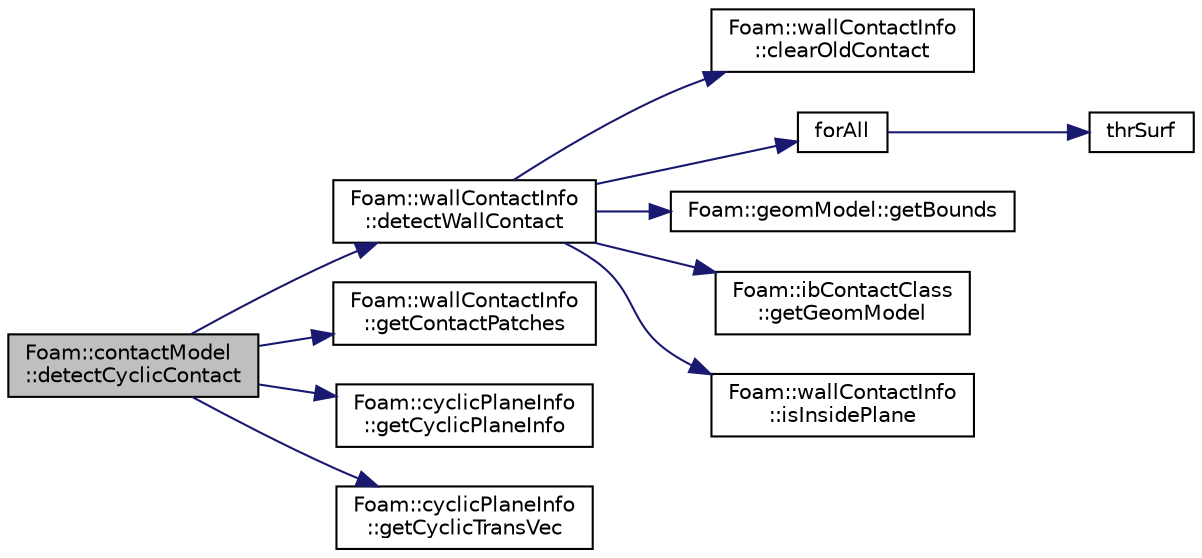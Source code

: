digraph "Foam::contactModel::detectCyclicContact"
{
 // LATEX_PDF_SIZE
  edge [fontname="Helvetica",fontsize="10",labelfontname="Helvetica",labelfontsize="10"];
  node [fontname="Helvetica",fontsize="10",shape=record];
  rankdir="LR";
  Node1 [label="Foam::contactModel\l::detectCyclicContact",height=0.2,width=0.4,color="black", fillcolor="grey75", style="filled", fontcolor="black",tooltip=" "];
  Node1 -> Node2 [color="midnightblue",fontsize="10",style="solid"];
  Node2 [label="Foam::wallContactInfo\l::detectWallContact",height=0.2,width=0.4,color="black", fillcolor="white", style="filled",URL="$classFoam_1_1wallContactInfo.html#a1831590dfe66a0022e610a73710dbfd1",tooltip=" "];
  Node2 -> Node3 [color="midnightblue",fontsize="10",style="solid"];
  Node3 [label="Foam::wallContactInfo\l::clearOldContact",height=0.2,width=0.4,color="black", fillcolor="white", style="filled",URL="$classFoam_1_1wallContactInfo.html#aa5d9a8e8388d28184cb4afc4f7d35760",tooltip=" "];
  Node2 -> Node4 [color="midnightblue",fontsize="10",style="solid"];
  Node4 [label="forAll",height=0.2,width=0.4,color="black", fillcolor="white", style="filled",URL="$addModels_2initializeAddModels_8H.html#adcd69a620b2d93c893cbf0e92bb7c5d7",tooltip=" "];
  Node4 -> Node5 [color="midnightblue",fontsize="10",style="solid"];
  Node5 [label="thrSurf",height=0.2,width=0.4,color="black", fillcolor="white", style="filled",URL="$addModels_2initializeAddModels_8H.html#a12947c9cf4cff46d3d0a324e3e718f45",tooltip=" "];
  Node2 -> Node6 [color="midnightblue",fontsize="10",style="solid"];
  Node6 [label="Foam::geomModel::getBounds",height=0.2,width=0.4,color="black", fillcolor="white", style="filled",URL="$classFoam_1_1geomModel.html#a3e96ac9daa9bf49715d933c93f1f817a",tooltip=" "];
  Node2 -> Node7 [color="midnightblue",fontsize="10",style="solid"];
  Node7 [label="Foam::ibContactClass\l::getGeomModel",height=0.2,width=0.4,color="black", fillcolor="white", style="filled",URL="$classFoam_1_1ibContactClass.html#af24117aa9d6b8a28c64ce11354a2fa35",tooltip=" "];
  Node2 -> Node8 [color="midnightblue",fontsize="10",style="solid"];
  Node8 [label="Foam::wallContactInfo\l::isInsidePlane",height=0.2,width=0.4,color="black", fillcolor="white", style="filled",URL="$classFoam_1_1wallContactInfo.html#a9a248b087ea6be1fb199a7a47d5d7f1b",tooltip=" "];
  Node1 -> Node9 [color="midnightblue",fontsize="10",style="solid"];
  Node9 [label="Foam::wallContactInfo\l::getContactPatches",height=0.2,width=0.4,color="black", fillcolor="white", style="filled",URL="$classFoam_1_1wallContactInfo.html#a462fa827cf5509da2cf66bb4db5f7806",tooltip=" "];
  Node1 -> Node10 [color="midnightblue",fontsize="10",style="solid"];
  Node10 [label="Foam::cyclicPlaneInfo\l::getCyclicPlaneInfo",height=0.2,width=0.4,color="black", fillcolor="white", style="filled",URL="$classFoam_1_1cyclicPlaneInfo.html#a87a61ffb221e710cd0f7612db5bda725",tooltip=" "];
  Node1 -> Node11 [color="midnightblue",fontsize="10",style="solid"];
  Node11 [label="Foam::cyclicPlaneInfo\l::getCyclicTransVec",height=0.2,width=0.4,color="black", fillcolor="white", style="filled",URL="$classFoam_1_1cyclicPlaneInfo.html#a034f17a8a1070ec2dd53051388f6ef69",tooltip=" "];
}
